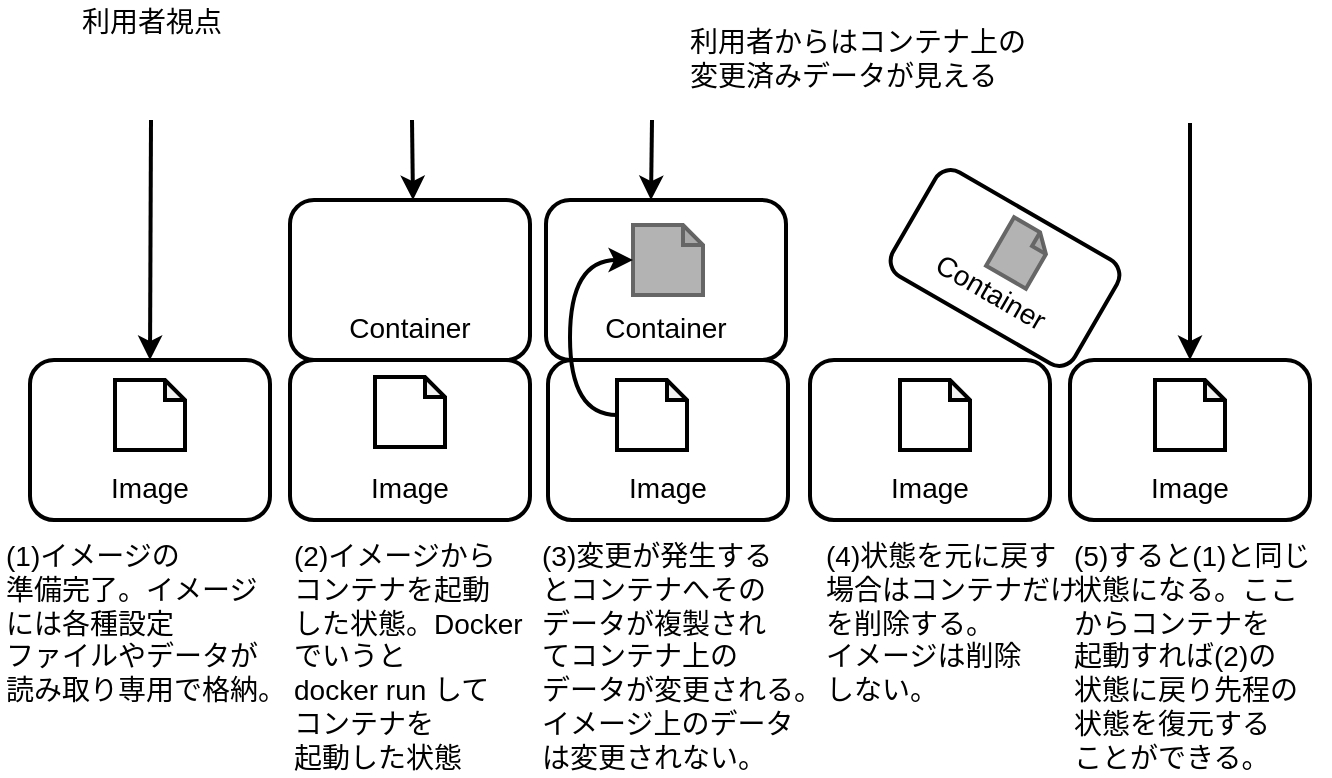 <mxfile version="11.1.4" type="device"><diagram id="kqoa5kIM5FKcH3ShU5Pn" name="Page-1"><mxGraphModel dx="983" dy="653" grid="1" gridSize="10" guides="1" tooltips="1" connect="1" arrows="1" fold="1" page="1" pageScale="1" pageWidth="850" pageHeight="1100" math="0" shadow="0"><root><mxCell id="0"/><mxCell id="1" parent="0"/><mxCell id="pwhbPlaWoWJqdCdjk40d-2" value="&lt;font style=&quot;font-size: 14px&quot;&gt;Image&lt;/font&gt;" style="rounded=1;whiteSpace=wrap;html=1;strokeWidth=2;verticalAlign=bottom;spacingBottom=5;" parent="1" vertex="1"><mxGeometry x="111" y="200" width="120" height="80" as="geometry"/></mxCell><mxCell id="pwhbPlaWoWJqdCdjk40d-7" value="&lt;font style=&quot;font-size: 14px&quot;&gt;Image&lt;/font&gt;" style="rounded=1;whiteSpace=wrap;html=1;strokeWidth=2;verticalAlign=bottom;spacingBottom=5;" parent="1" vertex="1"><mxGeometry x="370" y="200" width="120" height="80" as="geometry"/></mxCell><mxCell id="pwhbPlaWoWJqdCdjk40d-8" value="&lt;font style=&quot;font-size: 14px&quot;&gt;Image&lt;/font&gt;" style="rounded=1;whiteSpace=wrap;html=1;strokeWidth=2;verticalAlign=bottom;spacingBottom=5;" parent="1" vertex="1"><mxGeometry x="501" y="200" width="120" height="80" as="geometry"/></mxCell><mxCell id="pwhbPlaWoWJqdCdjk40d-9" value="&lt;span style=&quot;font-size: 14px&quot;&gt;Container&lt;/span&gt;" style="rounded=1;whiteSpace=wrap;html=1;strokeWidth=2;verticalAlign=bottom;spacingBottom=5;" parent="1" vertex="1"><mxGeometry x="369" y="120" width="120" height="80" as="geometry"/></mxCell><mxCell id="pwhbPlaWoWJqdCdjk40d-11" value="&lt;font style=&quot;font-size: 14px&quot;&gt;Image&lt;/font&gt;" style="rounded=1;whiteSpace=wrap;html=1;strokeWidth=2;verticalAlign=bottom;spacingBottom=5;" parent="1" vertex="1"><mxGeometry x="631" y="200" width="120" height="80" as="geometry"/></mxCell><mxCell id="pwhbPlaWoWJqdCdjk40d-16" value="" style="shape=image;html=1;verticalAlign=top;verticalLabelPosition=bottom;labelBackgroundColor=#ffffff;imageAspect=0;aspect=fixed;image=https://cdn2.iconfinder.com/data/icons/brush-set-free/512/BRoom_Stick_2-128.png;strokeWidth=2;" parent="1" vertex="1"><mxGeometry x="494" y="109.5" width="58" height="58" as="geometry"/></mxCell><mxCell id="pwhbPlaWoWJqdCdjk40d-17" value="&lt;span style=&quot;font-size: 14px&quot;&gt;Container&lt;/span&gt;" style="rounded=1;whiteSpace=wrap;html=1;strokeWidth=2;verticalAlign=bottom;spacingBottom=5;rotation=30;" parent="1" vertex="1"><mxGeometry x="546" y="124" width="105" height="60" as="geometry"/></mxCell><mxCell id="pwhbPlaWoWJqdCdjk40d-22" value="" style="shape=note;whiteSpace=wrap;html=1;backgroundOutline=1;darkOpacity=0.05;strokeColor=#666666;strokeWidth=2;size=10;fillColor=#B3B3B3;fontColor=#333333;" parent="1" vertex="1"><mxGeometry x="412.5" y="132.5" width="35" height="35" as="geometry"/></mxCell><mxCell id="pwhbPlaWoWJqdCdjk40d-23" value="" style="shape=note;whiteSpace=wrap;html=1;backgroundOutline=1;darkOpacity=0.05;strokeWidth=2;size=10;" parent="1" vertex="1"><mxGeometry x="404.5" y="210" width="35" height="35" as="geometry"/></mxCell><mxCell id="pwhbPlaWoWJqdCdjk40d-24" value="&lt;font style=&quot;font-size: 14px&quot;&gt;(3)変更が発生する&lt;br&gt;とコンテナへその&lt;br&gt;データが複製され&lt;br&gt;てコンテナ上の&lt;br&gt;データが変更される。&lt;br&gt;イメージ上のデータ&lt;br&gt;は変更されない。&lt;/font&gt;" style="text;html=1;resizable=0;points=[];autosize=1;align=left;verticalAlign=top;spacingTop=-4;" parent="1" vertex="1"><mxGeometry x="365" y="287" width="160" height="110" as="geometry"/></mxCell><mxCell id="pwhbPlaWoWJqdCdjk40d-25" value="" style="shape=note;whiteSpace=wrap;html=1;backgroundOutline=1;darkOpacity=0.05;strokeWidth=2;size=10;" parent="1" vertex="1"><mxGeometry x="153.5" y="210" width="35" height="35" as="geometry"/></mxCell><mxCell id="pwhbPlaWoWJqdCdjk40d-26" value="&lt;font style=&quot;font-size: 14px&quot;&gt;(1)イメージの&lt;br&gt;準備完了。イメージ&lt;br&gt;には各種設定&lt;br&gt;ファイルやデータが&lt;br&gt;読み取り専用で格納。&lt;/font&gt;" style="text;html=1;resizable=0;points=[];autosize=1;align=left;verticalAlign=top;spacingTop=-4;" parent="1" vertex="1"><mxGeometry x="96.5" y="287" width="160" height="80" as="geometry"/></mxCell><mxCell id="pwhbPlaWoWJqdCdjk40d-27" value="" style="shape=note;whiteSpace=wrap;html=1;backgroundOutline=1;darkOpacity=0.05;strokeWidth=2;size=10;" parent="1" vertex="1"><mxGeometry x="546" y="210" width="35" height="35" as="geometry"/></mxCell><mxCell id="pwhbPlaWoWJqdCdjk40d-28" value="" style="shape=note;whiteSpace=wrap;html=1;backgroundOutline=1;darkOpacity=0.05;strokeWidth=2;size=10;" parent="1" vertex="1"><mxGeometry x="673.5" y="210" width="35" height="35" as="geometry"/></mxCell><mxCell id="pwhbPlaWoWJqdCdjk40d-29" value="&lt;font style=&quot;font-size: 14px&quot;&gt;(4)状態を元に戻す&lt;br&gt;場合はコンテナだけ&lt;br&gt;を削除する。&lt;br&gt;イメージは削除&lt;br&gt;しない。&lt;/font&gt;" style="text;html=1;resizable=0;points=[];autosize=1;align=left;verticalAlign=top;spacingTop=-4;" parent="1" vertex="1"><mxGeometry x="506.5" y="287" width="140" height="80" as="geometry"/></mxCell><mxCell id="pwhbPlaWoWJqdCdjk40d-30" value="&lt;font style=&quot;font-size: 14px&quot;&gt;(5)すると(1)と同じ&lt;br&gt;状態になる。ここ&lt;br&gt;からコンテナを&lt;br&gt;起動すれば(2)の&lt;br&gt;状態に戻り先程の&lt;br&gt;状態を復元する&lt;br&gt;ことができる。&lt;/font&gt;" style="text;html=1;resizable=0;points=[];autosize=1;align=left;verticalAlign=top;spacingTop=-4;" parent="1" vertex="1"><mxGeometry x="631" y="287" width="130" height="110" as="geometry"/></mxCell><mxCell id="pwhbPlaWoWJqdCdjk40d-31" value="" style="endArrow=classic;html=1;strokeColor=#000000;strokeWidth=2;edgeStyle=orthogonalEdgeStyle;curved=1;entryX=0;entryY=0.5;entryDx=0;entryDy=0;entryPerimeter=0;exitX=0;exitY=0.5;exitDx=0;exitDy=0;exitPerimeter=0;" parent="1" source="pwhbPlaWoWJqdCdjk40d-23" target="pwhbPlaWoWJqdCdjk40d-22" edge="1"><mxGeometry width="50" height="50" relative="1" as="geometry"><mxPoint x="421" y="210" as="sourcePoint"/><mxPoint x="251" y="160" as="targetPoint"/><Array as="points"><mxPoint x="381" y="228"/><mxPoint x="381" y="150"/></Array></mxGeometry></mxCell><mxCell id="pwhbPlaWoWJqdCdjk40d-35" value="" style="shape=note;whiteSpace=wrap;html=1;backgroundOutline=1;darkOpacity=0.05;strokeColor=#666666;strokeWidth=2;size=8;fillColor=#B3B3B3;fontColor=#333333;rotation=30;" parent="1" vertex="1"><mxGeometry x="594.5" y="132.5" width="23" height="28" as="geometry"/></mxCell><mxCell id="pwhbPlaWoWJqdCdjk40d-36" value="&lt;font style=&quot;font-size: 14px&quot;&gt;Image&lt;/font&gt;" style="rounded=1;whiteSpace=wrap;html=1;strokeWidth=2;verticalAlign=bottom;spacingBottom=5;" parent="1" vertex="1"><mxGeometry x="241" y="200" width="120" height="80" as="geometry"/></mxCell><mxCell id="pwhbPlaWoWJqdCdjk40d-38" value="" style="shape=note;whiteSpace=wrap;html=1;backgroundOutline=1;darkOpacity=0.05;strokeWidth=2;size=10;" parent="1" vertex="1"><mxGeometry x="283.5" y="208.5" width="35" height="35" as="geometry"/></mxCell><mxCell id="pwhbPlaWoWJqdCdjk40d-40" value="&lt;span style=&quot;font-size: 14px&quot;&gt;Container&lt;/span&gt;" style="rounded=1;whiteSpace=wrap;html=1;strokeWidth=2;verticalAlign=bottom;spacingBottom=5;" parent="1" vertex="1"><mxGeometry x="241" y="120" width="120" height="80" as="geometry"/></mxCell><mxCell id="pwhbPlaWoWJqdCdjk40d-41" value="&lt;font style=&quot;font-size: 14px&quot;&gt;(2)イメージから&lt;br&gt;コンテナを起動&lt;br&gt;した状態。Docker&lt;br&gt;でいうと&lt;br&gt;docker run して&lt;br&gt;コンテナを&lt;br&gt;起動した状態&lt;br&gt;&lt;/font&gt;" style="text;html=1;resizable=0;points=[];autosize=1;align=left;verticalAlign=top;spacingTop=-4;" parent="1" vertex="1"><mxGeometry x="241" y="287" width="130" height="110" as="geometry"/></mxCell><mxCell id="pwhbPlaWoWJqdCdjk40d-42" value="" style="shape=image;html=1;verticalAlign=top;verticalLabelPosition=bottom;labelBackgroundColor=#ffffff;imageAspect=0;aspect=fixed;image=https://cdn4.iconfinder.com/data/icons/essential-app-2/16/user-avatar-human-admin-login-128.png" parent="1" vertex="1"><mxGeometry x="151.5" y="40" width="40" height="40" as="geometry"/></mxCell><mxCell id="pwhbPlaWoWJqdCdjk40d-43" value="&lt;font style=&quot;font-size: 14px&quot;&gt;利用者視点&lt;/font&gt;" style="text;html=1;resizable=0;points=[];autosize=1;align=left;verticalAlign=top;spacingTop=-4;" parent="1" vertex="1"><mxGeometry x="135" y="20" width="90" height="20" as="geometry"/></mxCell><mxCell id="pwhbPlaWoWJqdCdjk40d-45" value="" style="shape=image;html=1;verticalAlign=top;verticalLabelPosition=bottom;labelBackgroundColor=#ffffff;imageAspect=0;aspect=fixed;image=https://cdn2.iconfinder.com/data/icons/organs-2/100/Organs__20161110_Eye-b-128.png;strokeWidth=2;fillColor=#B3B3B3;" parent="1" vertex="1"><mxGeometry x="129.5" y="37" width="24" height="24" as="geometry"/></mxCell><mxCell id="pwhbPlaWoWJqdCdjk40d-47" value="" style="endArrow=classic;html=1;strokeColor=#000000;strokeWidth=2;exitX=0.5;exitY=1;exitDx=0;exitDy=0;entryX=0.5;entryY=0;entryDx=0;entryDy=0;" parent="1" source="pwhbPlaWoWJqdCdjk40d-42" target="pwhbPlaWoWJqdCdjk40d-2" edge="1"><mxGeometry width="50" height="50" relative="1" as="geometry"><mxPoint x="140" y="132.5" as="sourcePoint"/><mxPoint x="172" y="120" as="targetPoint"/></mxGeometry></mxCell><mxCell id="pwhbPlaWoWJqdCdjk40d-52" value="" style="shape=image;html=1;verticalAlign=top;verticalLabelPosition=bottom;labelBackgroundColor=#ffffff;imageAspect=0;aspect=fixed;image=https://cdn4.iconfinder.com/data/icons/essential-app-2/16/user-avatar-human-admin-login-128.png" parent="1" vertex="1"><mxGeometry x="402" y="40" width="40" height="40" as="geometry"/></mxCell><mxCell id="pwhbPlaWoWJqdCdjk40d-53" value="" style="shape=image;html=1;verticalAlign=top;verticalLabelPosition=bottom;labelBackgroundColor=#ffffff;imageAspect=0;aspect=fixed;image=https://cdn2.iconfinder.com/data/icons/organs-2/100/Organs__20161110_Eye-b-128.png;strokeWidth=2;fillColor=#B3B3B3;" parent="1" vertex="1"><mxGeometry x="378" y="37" width="24" height="24" as="geometry"/></mxCell><mxCell id="pwhbPlaWoWJqdCdjk40d-54" value="" style="endArrow=classic;html=1;strokeColor=#000000;strokeWidth=2;exitX=0.5;exitY=1;exitDx=0;exitDy=0;" parent="1" source="pwhbPlaWoWJqdCdjk40d-52" edge="1"><mxGeometry width="50" height="50" relative="1" as="geometry"><mxPoint x="389.5" y="132.5" as="sourcePoint"/><mxPoint x="421.5" y="120" as="targetPoint"/></mxGeometry></mxCell><mxCell id="pwhbPlaWoWJqdCdjk40d-55" value="&lt;span style=&quot;font-size: 14px&quot;&gt;利用者からはコンテナ上の&lt;br&gt;変更済みデータが見える&lt;br&gt;&lt;/span&gt;" style="text;html=1;resizable=0;points=[];autosize=1;align=left;verticalAlign=top;spacingTop=-4;" parent="1" vertex="1"><mxGeometry x="438.5" y="30" width="180" height="30" as="geometry"/></mxCell><mxCell id="pwhbPlaWoWJqdCdjk40d-56" value="" style="shape=image;html=1;verticalAlign=top;verticalLabelPosition=bottom;labelBackgroundColor=#ffffff;imageAspect=0;aspect=fixed;image=https://cdn4.iconfinder.com/data/icons/essential-app-2/16/user-avatar-human-admin-login-128.png" parent="1" vertex="1"><mxGeometry x="282" y="40" width="40" height="40" as="geometry"/></mxCell><mxCell id="pwhbPlaWoWJqdCdjk40d-57" value="" style="shape=image;html=1;verticalAlign=top;verticalLabelPosition=bottom;labelBackgroundColor=#ffffff;imageAspect=0;aspect=fixed;image=https://cdn2.iconfinder.com/data/icons/organs-2/100/Organs__20161110_Eye-b-128.png;strokeWidth=2;fillColor=#B3B3B3;" parent="1" vertex="1"><mxGeometry x="260" y="37" width="24" height="24" as="geometry"/></mxCell><mxCell id="pwhbPlaWoWJqdCdjk40d-58" value="" style="endArrow=classic;html=1;strokeColor=#000000;strokeWidth=2;exitX=0.5;exitY=1;exitDx=0;exitDy=0;" parent="1" source="pwhbPlaWoWJqdCdjk40d-56" edge="1"><mxGeometry width="50" height="50" relative="1" as="geometry"><mxPoint x="270.5" y="132.5" as="sourcePoint"/><mxPoint x="302.5" y="120" as="targetPoint"/></mxGeometry></mxCell><mxCell id="pwhbPlaWoWJqdCdjk40d-59" value="" style="shape=image;html=1;verticalAlign=top;verticalLabelPosition=bottom;labelBackgroundColor=#ffffff;imageAspect=0;aspect=fixed;image=https://cdn4.iconfinder.com/data/icons/essential-app-2/16/user-avatar-human-admin-login-128.png" parent="1" vertex="1"><mxGeometry x="671" y="41.5" width="40" height="40" as="geometry"/></mxCell><mxCell id="pwhbPlaWoWJqdCdjk40d-60" value="" style="shape=image;html=1;verticalAlign=top;verticalLabelPosition=bottom;labelBackgroundColor=#ffffff;imageAspect=0;aspect=fixed;image=https://cdn2.iconfinder.com/data/icons/organs-2/100/Organs__20161110_Eye-b-128.png;strokeWidth=2;fillColor=#B3B3B3;" parent="1" vertex="1"><mxGeometry x="649.5" y="38.5" width="23" height="23" as="geometry"/></mxCell><mxCell id="pwhbPlaWoWJqdCdjk40d-61" value="" style="endArrow=classic;html=1;strokeColor=#000000;strokeWidth=2;exitX=0.5;exitY=1;exitDx=0;exitDy=0;entryX=0.5;entryY=0;entryDx=0;entryDy=0;" parent="1" source="pwhbPlaWoWJqdCdjk40d-59" target="pwhbPlaWoWJqdCdjk40d-11" edge="1"><mxGeometry width="50" height="50" relative="1" as="geometry"><mxPoint x="659.5" y="134" as="sourcePoint"/><mxPoint x="691.5" y="121.5" as="targetPoint"/></mxGeometry></mxCell></root></mxGraphModel></diagram></mxfile>